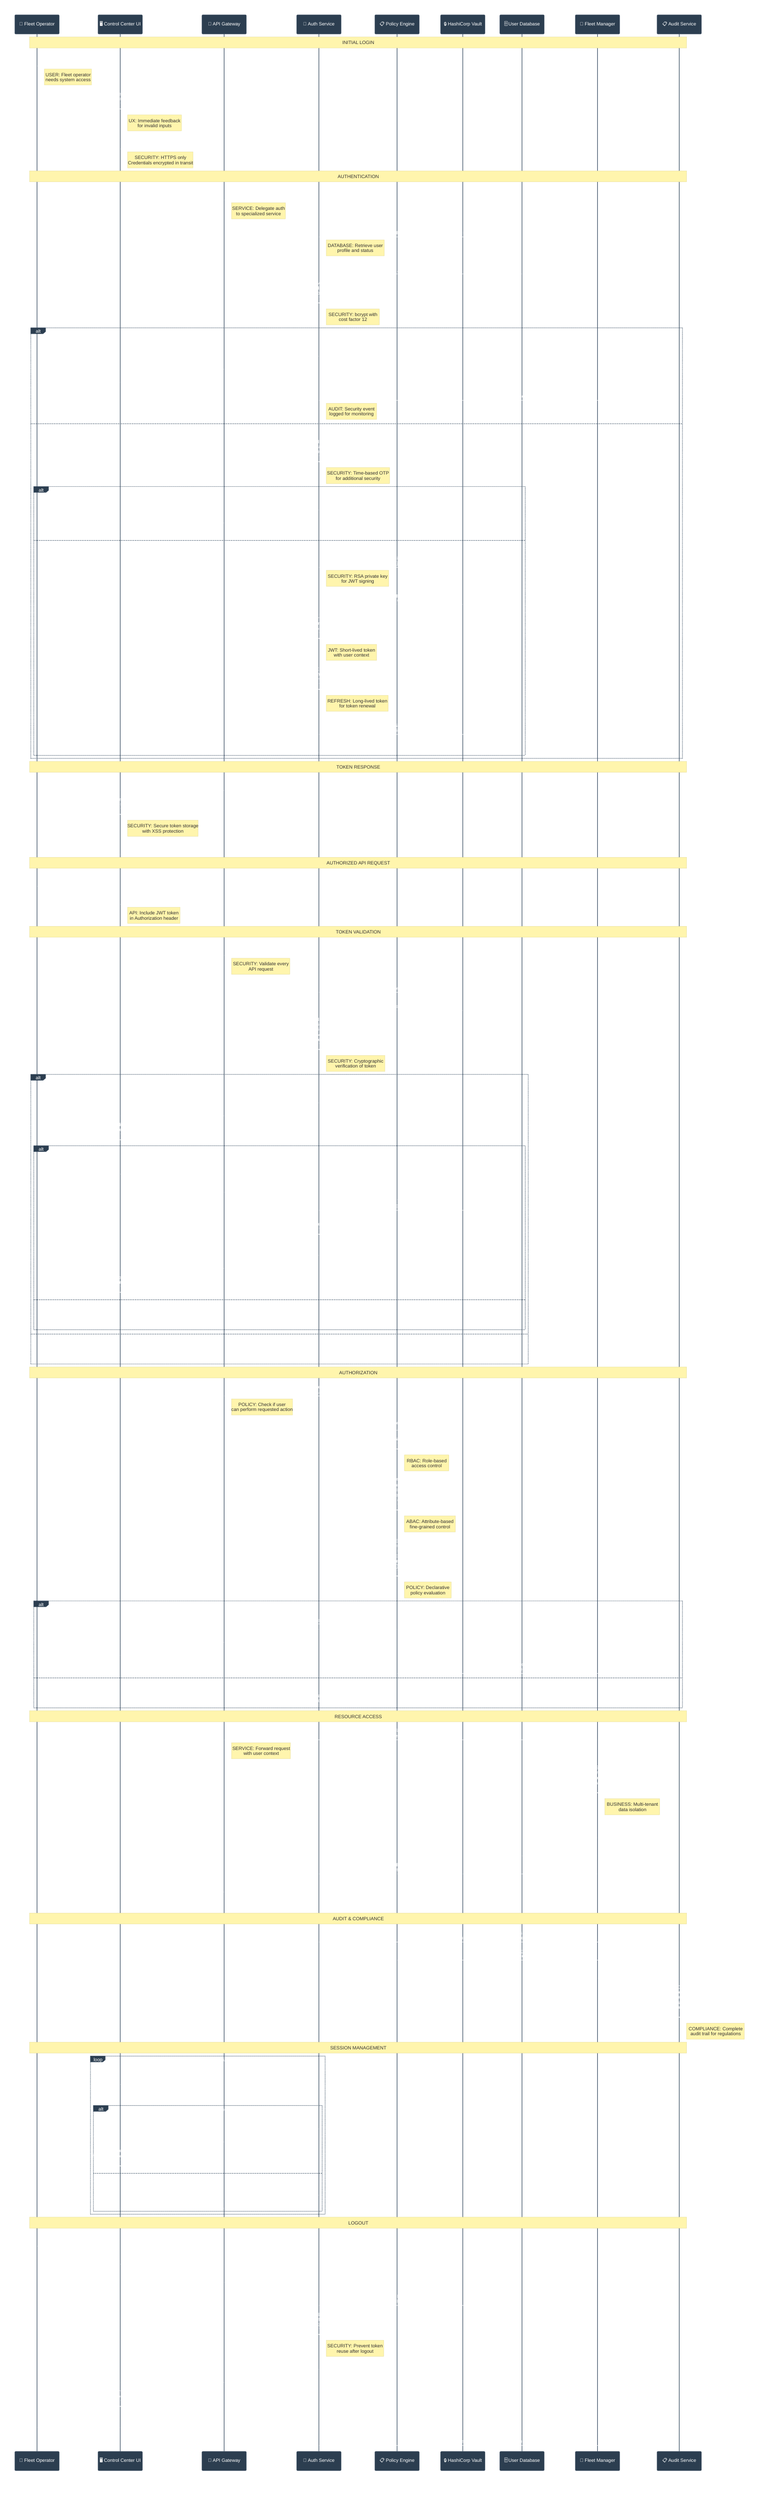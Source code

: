 ---
title: Authentication & Authorization Flow - AtlasMesh Fleet OS
---
sequenceDiagram
    %% HIGH PRIORITY: JWT-based authentication with RBAC/ABAC authorization
    %% Version 1.0 | Generated from: Auth Service traces | Security Level: HIGH
    %% SECURITY: JWT-based authentication with role-based and attribute-based access control
    %% INTEGRATION CONTRACT: OAuth 2.0 + OpenID Connect + JWT tokens
    %% PERFORMANCE: <50ms for token validation, <10ms for policy evaluation
    %% COMPLIANCE: UAE cybersecurity framework + GDPR privacy requirements

    participant OP as 👤 Fleet Operator
    participant UI as 🖥️ Control Center UI
    participant GW as 🚪 API Gateway
    participant AUTH as 🔐 Auth Service
    participant POL as 📋 Policy Engine
    participant VAULT as 🔒 HashiCorp Vault
    participant DB as 🗄️ User Database
    participant FM as 🚛 Fleet Manager
    participant AUDIT as 📋 Audit Service

    %% INITIAL LOGIN
    Note over OP,AUDIT: INITIAL LOGIN
    OP->>UI: Enter credentials<br/>{username, password, MFA}
    Note right of OP: USER: Fleet operator<br/>needs system access

    UI->>UI: Client-side validation<br/>Password strength check
    Note right of UI: UX: Immediate feedback<br/>for invalid inputs

    UI->>GW: POST /api/v1/auth/login<br/>{username, password, mfa_token}
    Note right of UI: SECURITY: HTTPS only<br/>Credentials encrypted in transit

    %% AUTHENTICATION
    Note over OP,AUDIT: AUTHENTICATION
    GW->>AUTH: gRPC: AuthenticateUser<br/>{credentials, client_info}
    Note right of GW: SERVICE: Delegate auth<br/>to specialized service

    AUTH->>DB: Query user account<br/>SELECT * FROM users WHERE username = ?
    Note right of AUTH: DATABASE: Retrieve user<br/>profile and status

    DB-->>AUTH: User profile<br/>{user_id, password_hash, roles, status}

    AUTH->>AUTH: **PASSWORD VERIFICATION**<br/>bcrypt.CompareHashAndPassword<br/>(stored_hash, provided_password)
    Note right of AUTH: SECURITY: bcrypt with<br/>cost factor 12

    alt Invalid credentials
        AUTH-->>GW: ❌ Authentication failed<br/>{error: "Invalid credentials"}
        GW-->>UI: HTTP 401: Unauthorized
        UI->>OP: Error: Invalid login
        
        AUTH->>AUDIT: Log failed login<br/>{user, ip, timestamp, reason}
        Note right of AUTH: AUDIT: Security event<br/>logged for monitoring
    else Valid credentials
        AUTH->>AUTH: **MFA VERIFICATION**<br/>TOTP validation<br/>(user_secret, provided_token)
        Note right of AUTH: SECURITY: Time-based OTP<br/>for additional security
        
        alt Invalid MFA
            AUTH-->>GW: ❌ MFA verification failed
            GW-->>UI: HTTP 401: MFA required
            UI->>OP: Error: Invalid MFA code
        else Valid MFA
            AUTH->>VAULT: Request signing key<br/>GET /v1/pki/cert/jwt-signing
            Note right of AUTH: SECURITY: RSA private key<br/>for JWT signing
            
            VAULT-->>AUTH: ✓ Signing key<br/>{private_key, certificate}
            
            AUTH->>AUTH: **GENERATE JWT TOKEN**<br/>Claims: {user_id, roles, permissions}<br/>Algorithm: RS256<br/>Expiration: 1 hour
            Note right of AUTH: JWT: Short-lived token<br/>with user context
            
            AUTH->>AUTH: **GENERATE REFRESH TOKEN**<br/>Secure random token<br/>Expiration: 30 days
            Note right of AUTH: REFRESH: Long-lived token<br/>for token renewal
            
            AUTH->>DB: Store refresh token<br/>INSERT INTO user_sessions<br/>{user_id, refresh_token, expires_at}
            
            AUTH-->>GW: ✓ Authentication success<br/>{jwt_token, refresh_token, expires_in}
        end
    end

    %% TOKEN RESPONSE
    Note over OP,AUDIT: TOKEN RESPONSE
    GW-->>UI: HTTP 200: Login successful<br/>{access_token, refresh_token, user_profile}
    UI->>UI: Store tokens securely<br/>HttpOnly cookies + localStorage
    Note right of UI: SECURITY: Secure token storage<br/>with XSS protection

    UI->>OP: **LOGIN SUCCESS**<br/>Redirect to dashboard

    %% AUTHORIZED API REQUEST
    Note over OP,AUDIT: AUTHORIZED API REQUEST
    OP->>UI: Click "View Fleet Status"<br/>Request fleet information
    UI->>GW: GET /api/v1/fleets<br/>Authorization: Bearer {jwt_token}
    Note right of UI: API: Include JWT token<br/>in Authorization header

    %% TOKEN VALIDATION
    Note over OP,AUDIT: TOKEN VALIDATION
    GW->>AUTH: gRPC: ValidateToken<br/>{jwt_token, required_permissions}
    Note right of GW: SECURITY: Validate every<br/>API request

    AUTH->>VAULT: Get public key<br/>GET /v1/pki/cert/jwt-verification
    VAULT-->>AUTH: ✓ Public key<br/>{public_key, certificate}

    AUTH->>AUTH: **JWT VERIFICATION**<br/>- Signature validation (RS256)<br/>- Expiration check<br/>- Issuer validation<br/>- Claims extraction
    Note right of AUTH: SECURITY: Cryptographic<br/>verification of token

    alt Token invalid/expired
        AUTH-->>GW: ❌ Token invalid<br/>{error: "Token expired"}
        GW-->>UI: HTTP 401: Unauthorized
        UI->>UI: Attempt token refresh<br/>using refresh_token
        
        alt Refresh successful
            UI->>GW: POST /api/v1/auth/refresh<br/>{refresh_token}
            GW->>AUTH: gRPC: RefreshToken<br/>{refresh_token}
            AUTH->>DB: Validate refresh token<br/>SELECT * FROM user_sessions
            AUTH->>AUTH: Generate new JWT<br/>Same process as login
            AUTH-->>GW: ✓ New tokens<br/>{jwt_token, refresh_token}
            GW-->>UI: HTTP 200: Tokens refreshed
            UI->>UI: Update stored tokens<br/>Retry original request
        else Refresh failed
            UI->>OP: **SESSION EXPIRED**<br/>Please log in again
        end
    else Token valid
        AUTH-->>GW: ✓ Token valid<br/>{user_id, roles, permissions}
    end

    %% AUTHORIZATION
    Note over OP,AUDIT: AUTHORIZATION
    GW->>POL: gRPC: EvaluatePolicy<br/>{user_context, resource, action}
    Note right of GW: POLICY: Check if user<br/>can perform requested action

    POL->>POL: **RBAC EVALUATION**<br/>- Check user roles<br/>- Match role permissions<br/>- Resource access rules
    Note right of POL: RBAC: Role-based<br/>access control

    POL->>POL: **ABAC EVALUATION**<br/>- User attributes<br/>- Resource attributes<br/>- Environmental context<br/>- Dynamic policies
    Note right of POL: ABAC: Attribute-based<br/>fine-grained control

    POL->>POL: **OPA/REGO EVALUATION**<br/>allow = true {<br/>  input.user.roles[_] == "fleet_operator"<br/>  input.resource == "fleets"<br/>  input.action == "read"<br/>}
    Note right of POL: POLICY: Declarative<br/>policy evaluation

    alt Access denied
        POL-->>GW: ❌ Access denied<br/>{decision: "deny", reason}
        GW-->>UI: HTTP 403: Forbidden
        UI->>OP: Error: Insufficient permissions
        
        POL->>AUDIT: Log access denial<br/>{user, resource, action, reason}
    else Access granted
        POL-->>GW: ✓ Access granted<br/>{decision: "allow", constraints}
    end

    %% RESOURCE ACCESS
    Note over OP,AUDIT: RESOURCE ACCESS
    GW->>FM: gRPC: GetFleets<br/>{user_context, filters}
    Note right of GW: SERVICE: Forward request<br/>with user context

    FM->>FM: **BUSINESS LOGIC**<br/>- Apply user constraints<br/>- Filter by organization<br/>- Apply data policies
    Note right of FM: BUSINESS: Multi-tenant<br/>data isolation

    FM->>DB: Query fleet data<br/>SELECT * FROM fleets<br/>WHERE organization_id = ?
    DB-->>FM: Fleet data<br/>{fleets[], metadata}

    FM-->>GW: ✓ Fleet information<br/>{fleets, total_count, permissions}
    GW-->>UI: HTTP 200: Fleet data<br/>{fleets[], user_permissions}

    UI->>OP: **DISPLAY FLEET STATUS**<br/>Fleet dashboard with data

    %% AUDIT & COMPLIANCE
    Note over OP,AUDIT: AUDIT & COMPLIANCE
    AUTH->>AUDIT: Log successful access<br/>{user_id, resource, action, timestamp}
    POL->>AUDIT: Log policy evaluation<br/>{decision, policy_id, context}
    FM->>AUDIT: Log data access<br/>{user_id, data_accessed, filters}

    AUDIT->>AUDIT: **COMPLIANCE LOGGING**<br/>- GDPR access logs<br/>- UAE cybersecurity requirements<br/>- SOX audit trails<br/>- Data lineage tracking
    Note right of AUDIT: COMPLIANCE: Complete<br/>audit trail for regulations

    %% SESSION MANAGEMENT
    Note over OP,AUDIT: SESSION MANAGEMENT
    loop Every 5 minutes
        UI->>GW: GET /api/v1/auth/session<br/>Authorization: Bearer {jwt_token}
        GW->>AUTH: gRPC: ValidateSession<br/>{jwt_token}
        
        alt Token near expiration (<10 min)
            AUTH-->>GW: ⚠️ Token expiring soon
            GW-->>UI: HTTP 200: {expires_soon: true}
            UI->>UI: Auto-refresh token<br/>Seamless user experience
        else Token valid
            AUTH-->>GW: ✓ Session active
            GW-->>UI: HTTP 200: {session: "active"}
        end
    end

    %% LOGOUT
    Note over OP,AUDIT: LOGOUT
    OP->>UI: Click "Logout"<br/>End session
    UI->>GW: POST /api/v1/auth/logout<br/>Authorization: Bearer {jwt_token}

    GW->>AUTH: gRPC: LogoutUser<br/>{jwt_token, refresh_token}
    AUTH->>DB: Revoke refresh token<br/>DELETE FROM user_sessions<br/>WHERE refresh_token = ?

    AUTH->>AUTH: **TOKEN BLACKLIST**<br/>Add JWT to blacklist<br/>until expiration
    Note right of AUTH: SECURITY: Prevent token<br/>reuse after logout

    AUTH-->>GW: ✓ Logout successful
    GW-->>UI: HTTP 200: Logged out

    UI->>UI: Clear stored tokens<br/>Redirect to login page
    UI->>OP: **LOGOUT COMPLETE**<br/>Session terminated

    AUTH->>AUDIT: Log logout event<br/>{user_id, session_duration, timestamp}

    %% Styling
    %%{init: {'theme':'base', 'themeVariables': {'primaryColor': '#2c3e50', 'primaryTextColor': '#fff', 'primaryBorderColor': '#34495e', 'lineColor': '#2d3436', 'sectionBkgColor': '#ecf0f1', 'altSectionBkgColor': '#bdc3c7', 'gridColor': '#636e72', 'secondaryColor': '#3498db', 'tertiaryColor': '#e74c3c'}}}%%